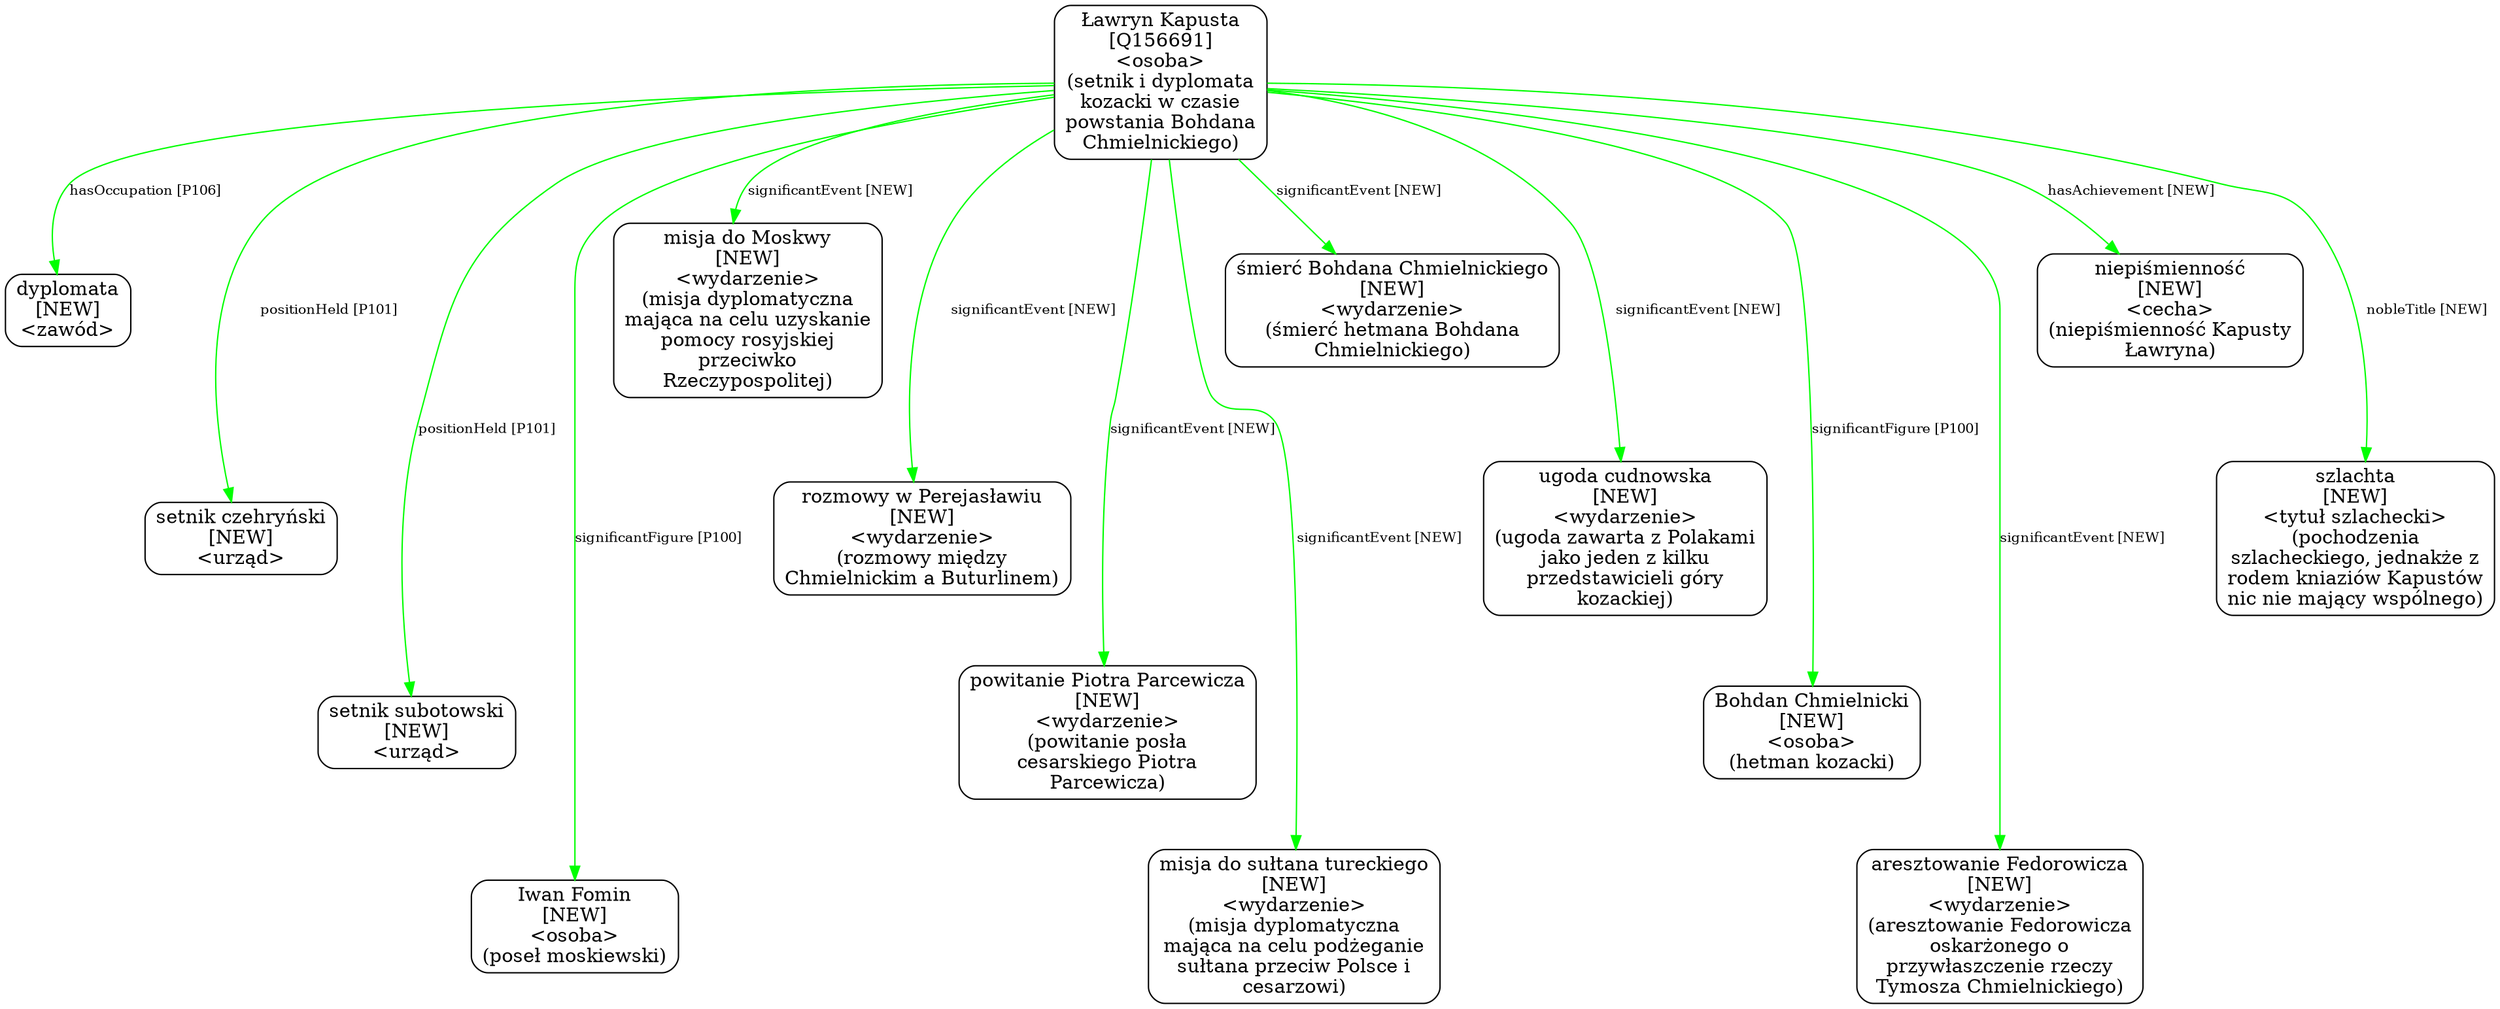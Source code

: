 digraph {
	node [shape=box,
		style=rounded
	];
	edge [fontsize=10];
	"Ławryn Kapusta
[Q156691]
<osoba>
(setnik i dyplomata
kozacki w czasie
powstania Bohdana
Chmielnickiego)"	[color=black,
		label="Ławryn Kapusta
[Q156691]
<osoba>
(setnik i dyplomata
kozacki w czasie
powstania Bohdana
Chmielnickiego)"];
	"Ławryn Kapusta
[Q156691]
<osoba>
(setnik i dyplomata
kozacki w czasie
powstania Bohdana
Chmielnickiego)" -> "dyplomata
[NEW]
<zawód>"	[color=green,
		label="hasOccupation [P106]",
		minlen=1];
	"Ławryn Kapusta
[Q156691]
<osoba>
(setnik i dyplomata
kozacki w czasie
powstania Bohdana
Chmielnickiego)" -> "setnik czehryński
[NEW]
<urząd>"	[color=green,
		label="positionHeld [P101]",
		minlen=2];
	"Ławryn Kapusta
[Q156691]
<osoba>
(setnik i dyplomata
kozacki w czasie
powstania Bohdana
Chmielnickiego)" -> "setnik subotowski
[NEW]
<urząd>"	[color=green,
		label="positionHeld [P101]",
		minlen=3];
	"Ławryn Kapusta
[Q156691]
<osoba>
(setnik i dyplomata
kozacki w czasie
powstania Bohdana
Chmielnickiego)" -> "Iwan Fomin
[NEW]
<osoba>
(poseł moskiewski)"	[color=green,
		label="significantFigure [P100]",
		minlen=4];
	"Ławryn Kapusta
[Q156691]
<osoba>
(setnik i dyplomata
kozacki w czasie
powstania Bohdana
Chmielnickiego)" -> "misja do Moskwy
[NEW]
<wydarzenie>
(misja dyplomatyczna
mająca na celu uzyskanie
pomocy rosyjskiej
przeciwko
Rzeczypospolitej)"	[color=green,
		label="significantEvent [NEW]",
		minlen=1];
	"Ławryn Kapusta
[Q156691]
<osoba>
(setnik i dyplomata
kozacki w czasie
powstania Bohdana
Chmielnickiego)" -> "rozmowy w Perejasławiu
[NEW]
<wydarzenie>
(rozmowy między
Chmielnickim a Buturlinem)"	[color=green,
		label="significantEvent [NEW]",
		minlen=2];
	"Ławryn Kapusta
[Q156691]
<osoba>
(setnik i dyplomata
kozacki w czasie
powstania Bohdana
Chmielnickiego)" -> "powitanie Piotra Parcewicza
[NEW]
<wydarzenie>
(powitanie posła
cesarskiego Piotra
Parcewicza)"	[color=green,
		label="significantEvent [NEW]",
		minlen=3];
	"Ławryn Kapusta
[Q156691]
<osoba>
(setnik i dyplomata
kozacki w czasie
powstania Bohdana
Chmielnickiego)" -> "misja do sułtana tureckiego
[NEW]
<wydarzenie>
(misja dyplomatyczna
mająca na celu podżeganie
sułtana przeciw Polsce i
cesarzowi)"	[color=green,
		label="significantEvent [NEW]",
		minlen=4];
	"Ławryn Kapusta
[Q156691]
<osoba>
(setnik i dyplomata
kozacki w czasie
powstania Bohdana
Chmielnickiego)" -> "śmierć Bohdana Chmielnickiego
[NEW]
<wydarzenie>
(śmierć hetmana Bohdana
Chmielnickiego)"	[color=green,
		label="significantEvent [NEW]",
		minlen=1];
	"Ławryn Kapusta
[Q156691]
<osoba>
(setnik i dyplomata
kozacki w czasie
powstania Bohdana
Chmielnickiego)" -> "ugoda cudnowska
[NEW]
<wydarzenie>
(ugoda zawarta z Polakami
jako jeden z kilku
przedstawicieli góry
kozackiej)"	[color=green,
		label="significantEvent [NEW]",
		minlen=2];
	"Ławryn Kapusta
[Q156691]
<osoba>
(setnik i dyplomata
kozacki w czasie
powstania Bohdana
Chmielnickiego)" -> "Bohdan Chmielnicki
[NEW]
<osoba>
(hetman kozacki)"	[color=green,
		label="significantFigure [P100]",
		minlen=3];
	"Ławryn Kapusta
[Q156691]
<osoba>
(setnik i dyplomata
kozacki w czasie
powstania Bohdana
Chmielnickiego)" -> "aresztowanie Fedorowicza
[NEW]
<wydarzenie>
(aresztowanie Fedorowicza
oskarżonego o
przywłaszczenie rzeczy
Tymosza Chmielnickiego)"	[color=green,
		label="significantEvent [NEW]",
		minlen=4];
	"Ławryn Kapusta
[Q156691]
<osoba>
(setnik i dyplomata
kozacki w czasie
powstania Bohdana
Chmielnickiego)" -> "niepiśmienność
[NEW]
<cecha>
(niepiśmienność Kapusty
Ławryna)"	[color=green,
		label="hasAchievement [NEW]",
		minlen=1];
	"Ławryn Kapusta
[Q156691]
<osoba>
(setnik i dyplomata
kozacki w czasie
powstania Bohdana
Chmielnickiego)" -> "szlachta
[NEW]
<tytuł szlachecki>
(pochodzenia
szlacheckiego, jednakże z
rodem kniaziów Kapustów
nic nie mający wspólnego)"	[color=green,
		label="nobleTitle [NEW]",
		minlen=2];
}
